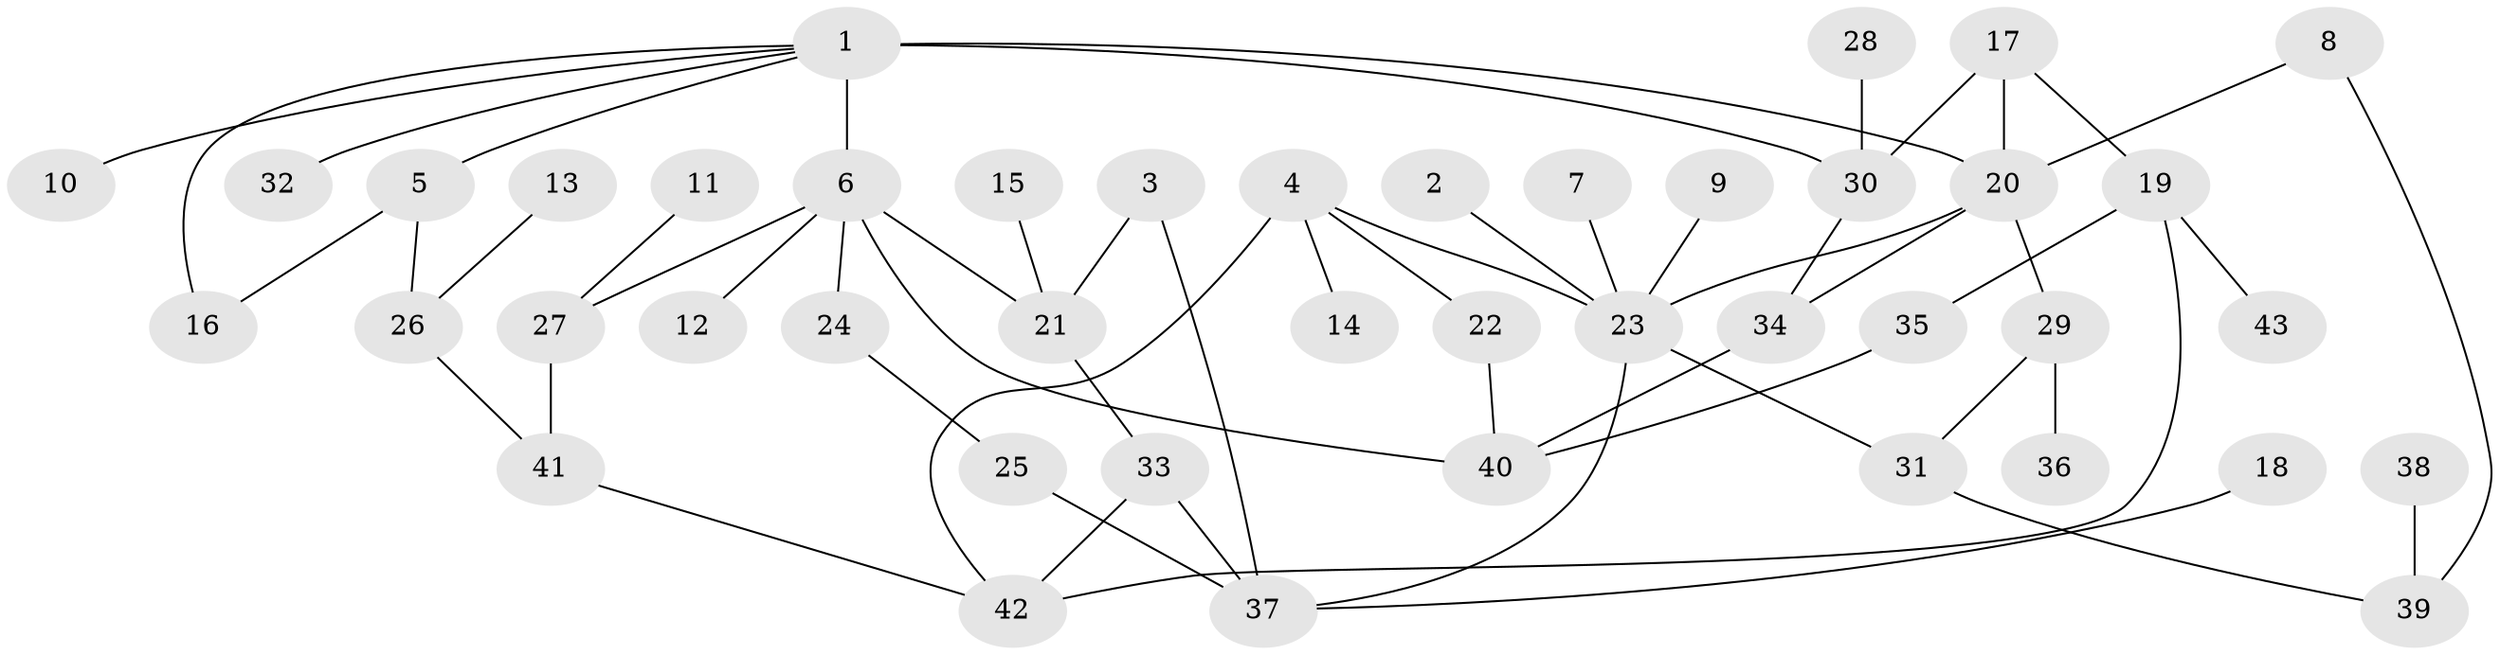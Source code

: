 // original degree distribution, {6: 0.023529411764705882, 5: 0.058823529411764705, 2: 0.3176470588235294, 7: 0.011764705882352941, 8: 0.011764705882352941, 4: 0.10588235294117647, 1: 0.35294117647058826, 3: 0.11764705882352941}
// Generated by graph-tools (version 1.1) at 2025/25/03/09/25 03:25:33]
// undirected, 43 vertices, 57 edges
graph export_dot {
graph [start="1"]
  node [color=gray90,style=filled];
  1;
  2;
  3;
  4;
  5;
  6;
  7;
  8;
  9;
  10;
  11;
  12;
  13;
  14;
  15;
  16;
  17;
  18;
  19;
  20;
  21;
  22;
  23;
  24;
  25;
  26;
  27;
  28;
  29;
  30;
  31;
  32;
  33;
  34;
  35;
  36;
  37;
  38;
  39;
  40;
  41;
  42;
  43;
  1 -- 5 [weight=1.0];
  1 -- 6 [weight=1.0];
  1 -- 10 [weight=1.0];
  1 -- 16 [weight=1.0];
  1 -- 20 [weight=2.0];
  1 -- 30 [weight=2.0];
  1 -- 32 [weight=1.0];
  2 -- 23 [weight=1.0];
  3 -- 21 [weight=1.0];
  3 -- 37 [weight=1.0];
  4 -- 14 [weight=1.0];
  4 -- 22 [weight=1.0];
  4 -- 23 [weight=1.0];
  4 -- 42 [weight=1.0];
  5 -- 16 [weight=1.0];
  5 -- 26 [weight=1.0];
  6 -- 12 [weight=1.0];
  6 -- 21 [weight=1.0];
  6 -- 24 [weight=1.0];
  6 -- 27 [weight=1.0];
  6 -- 40 [weight=1.0];
  7 -- 23 [weight=1.0];
  8 -- 20 [weight=1.0];
  8 -- 39 [weight=1.0];
  9 -- 23 [weight=1.0];
  11 -- 27 [weight=1.0];
  13 -- 26 [weight=1.0];
  15 -- 21 [weight=1.0];
  17 -- 19 [weight=1.0];
  17 -- 20 [weight=1.0];
  17 -- 30 [weight=1.0];
  18 -- 37 [weight=1.0];
  19 -- 35 [weight=1.0];
  19 -- 42 [weight=1.0];
  19 -- 43 [weight=1.0];
  20 -- 23 [weight=1.0];
  20 -- 29 [weight=1.0];
  20 -- 34 [weight=1.0];
  21 -- 33 [weight=1.0];
  22 -- 40 [weight=1.0];
  23 -- 31 [weight=1.0];
  23 -- 37 [weight=1.0];
  24 -- 25 [weight=1.0];
  25 -- 37 [weight=1.0];
  26 -- 41 [weight=1.0];
  27 -- 41 [weight=1.0];
  28 -- 30 [weight=1.0];
  29 -- 31 [weight=1.0];
  29 -- 36 [weight=1.0];
  30 -- 34 [weight=1.0];
  31 -- 39 [weight=1.0];
  33 -- 37 [weight=1.0];
  33 -- 42 [weight=1.0];
  34 -- 40 [weight=1.0];
  35 -- 40 [weight=1.0];
  38 -- 39 [weight=1.0];
  41 -- 42 [weight=1.0];
}

